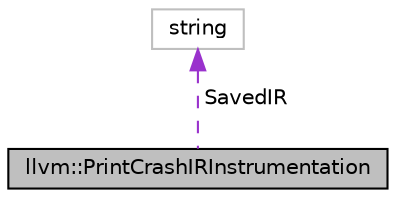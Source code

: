 digraph "llvm::PrintCrashIRInstrumentation"
{
 // LATEX_PDF_SIZE
  bgcolor="transparent";
  edge [fontname="Helvetica",fontsize="10",labelfontname="Helvetica",labelfontsize="10"];
  node [fontname="Helvetica",fontsize="10",shape=record];
  Node1 [label="llvm::PrintCrashIRInstrumentation",height=0.2,width=0.4,color="black", fillcolor="grey75", style="filled", fontcolor="black",tooltip=" "];
  Node2 -> Node1 [dir="back",color="darkorchid3",fontsize="10",style="dashed",label=" SavedIR" ,fontname="Helvetica"];
  Node2 [label="string",height=0.2,width=0.4,color="grey75",tooltip=" "];
}
